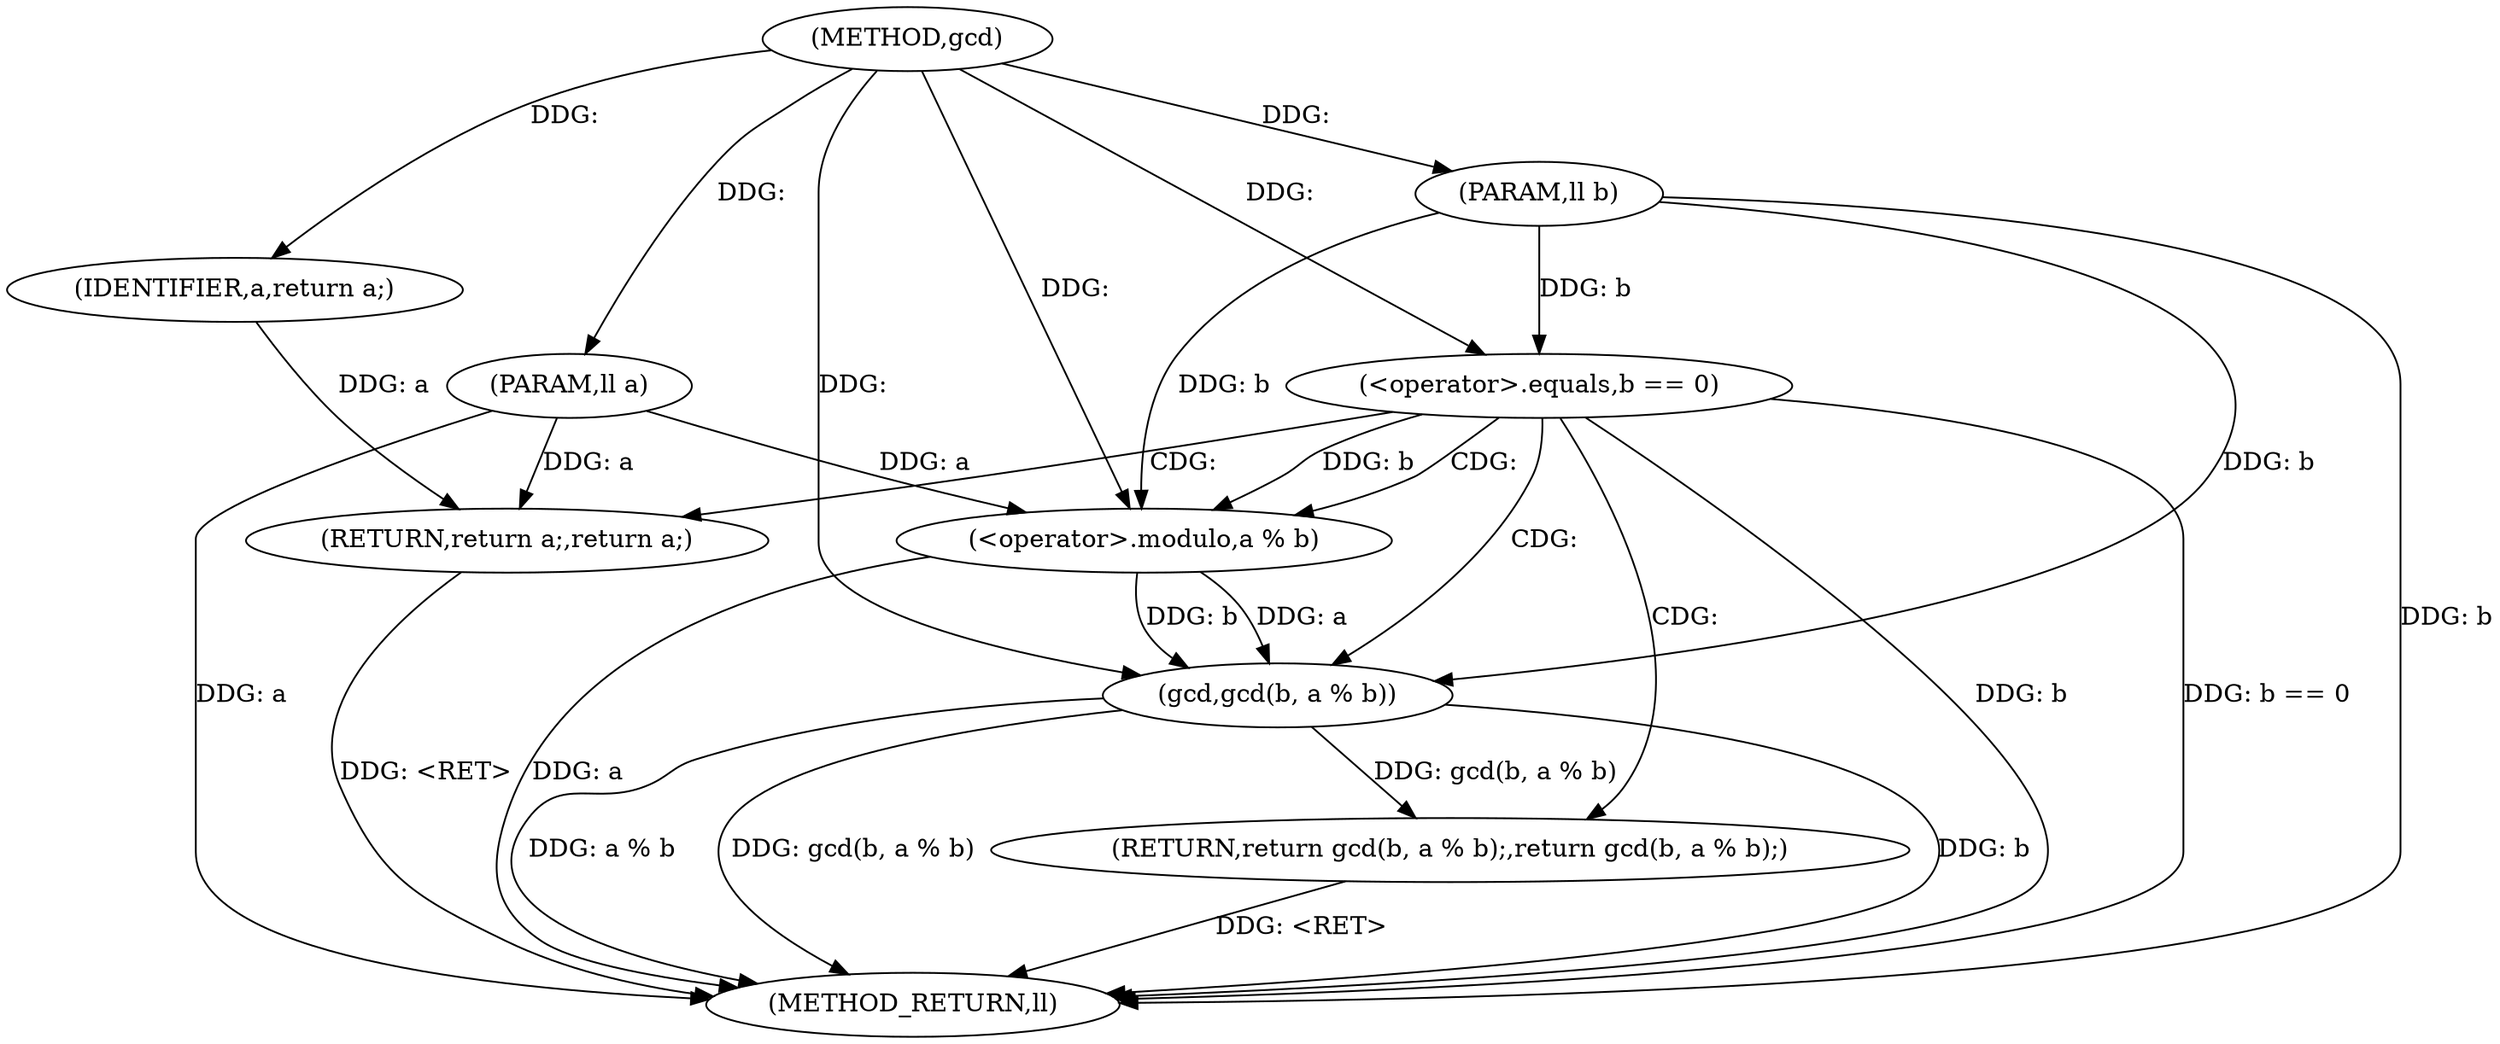 digraph "gcd" {  
"1000104" [label = "(METHOD,gcd)" ]
"1000120" [label = "(METHOD_RETURN,ll)" ]
"1000105" [label = "(PARAM,ll a)" ]
"1000106" [label = "(PARAM,ll b)" ]
"1000114" [label = "(RETURN,return gcd(b, a % b);,return gcd(b, a % b);)" ]
"1000109" [label = "(<operator>.equals,b == 0)" ]
"1000112" [label = "(RETURN,return a;,return a;)" ]
"1000115" [label = "(gcd,gcd(b, a % b))" ]
"1000113" [label = "(IDENTIFIER,a,return a;)" ]
"1000117" [label = "(<operator>.modulo,a % b)" ]
  "1000105" -> "1000120"  [ label = "DDG: a"] 
  "1000106" -> "1000120"  [ label = "DDG: b"] 
  "1000109" -> "1000120"  [ label = "DDG: b"] 
  "1000109" -> "1000120"  [ label = "DDG: b == 0"] 
  "1000115" -> "1000120"  [ label = "DDG: b"] 
  "1000117" -> "1000120"  [ label = "DDG: a"] 
  "1000115" -> "1000120"  [ label = "DDG: a % b"] 
  "1000115" -> "1000120"  [ label = "DDG: gcd(b, a % b)"] 
  "1000112" -> "1000120"  [ label = "DDG: <RET>"] 
  "1000114" -> "1000120"  [ label = "DDG: <RET>"] 
  "1000104" -> "1000105"  [ label = "DDG: "] 
  "1000104" -> "1000106"  [ label = "DDG: "] 
  "1000115" -> "1000114"  [ label = "DDG: gcd(b, a % b)"] 
  "1000113" -> "1000112"  [ label = "DDG: a"] 
  "1000105" -> "1000112"  [ label = "DDG: a"] 
  "1000106" -> "1000109"  [ label = "DDG: b"] 
  "1000104" -> "1000109"  [ label = "DDG: "] 
  "1000104" -> "1000113"  [ label = "DDG: "] 
  "1000117" -> "1000115"  [ label = "DDG: b"] 
  "1000106" -> "1000115"  [ label = "DDG: b"] 
  "1000104" -> "1000115"  [ label = "DDG: "] 
  "1000117" -> "1000115"  [ label = "DDG: a"] 
  "1000105" -> "1000117"  [ label = "DDG: a"] 
  "1000104" -> "1000117"  [ label = "DDG: "] 
  "1000109" -> "1000117"  [ label = "DDG: b"] 
  "1000106" -> "1000117"  [ label = "DDG: b"] 
  "1000109" -> "1000112"  [ label = "CDG: "] 
  "1000109" -> "1000115"  [ label = "CDG: "] 
  "1000109" -> "1000117"  [ label = "CDG: "] 
  "1000109" -> "1000114"  [ label = "CDG: "] 
}
